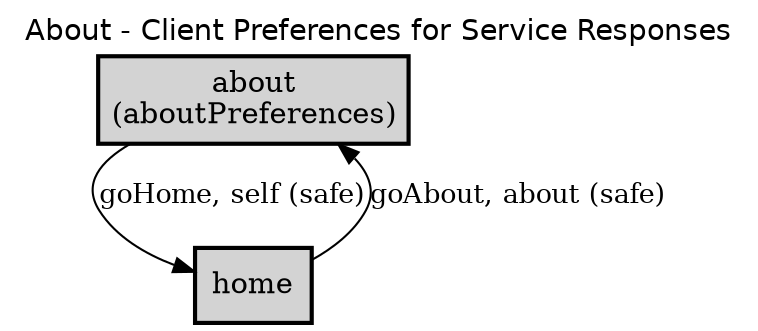 digraph application_state_diagram {
  graph [
    labelloc="t";
    fontname="Helvetica"
    label="About - Client Preferences for Service Responses";
    URL="index.html" target="_parent"
  ];
  node [shape = box, style = "bold,filled" fillcolor="lightgray"];

    about [margin=0.02, label=<<table cellspacing="0" cellpadding="5" border="0"><tr><td>about<br />(aboutPreferences)<br /></td></tr></table>>,shape=box URL="docs/semantic.about.html" target="_parent"]

    about -> home [label = <goHome, self (safe)> URL="docs/safe.goHome.html" target="_parent" fontsize=13];
    home -> about [label = <goAbout, about (safe)> URL="docs/safe.goAbout.html" target="_parent" fontsize=13];

    home [label = <home> URL="docs/semantic.home.html" target="_parent"]

}